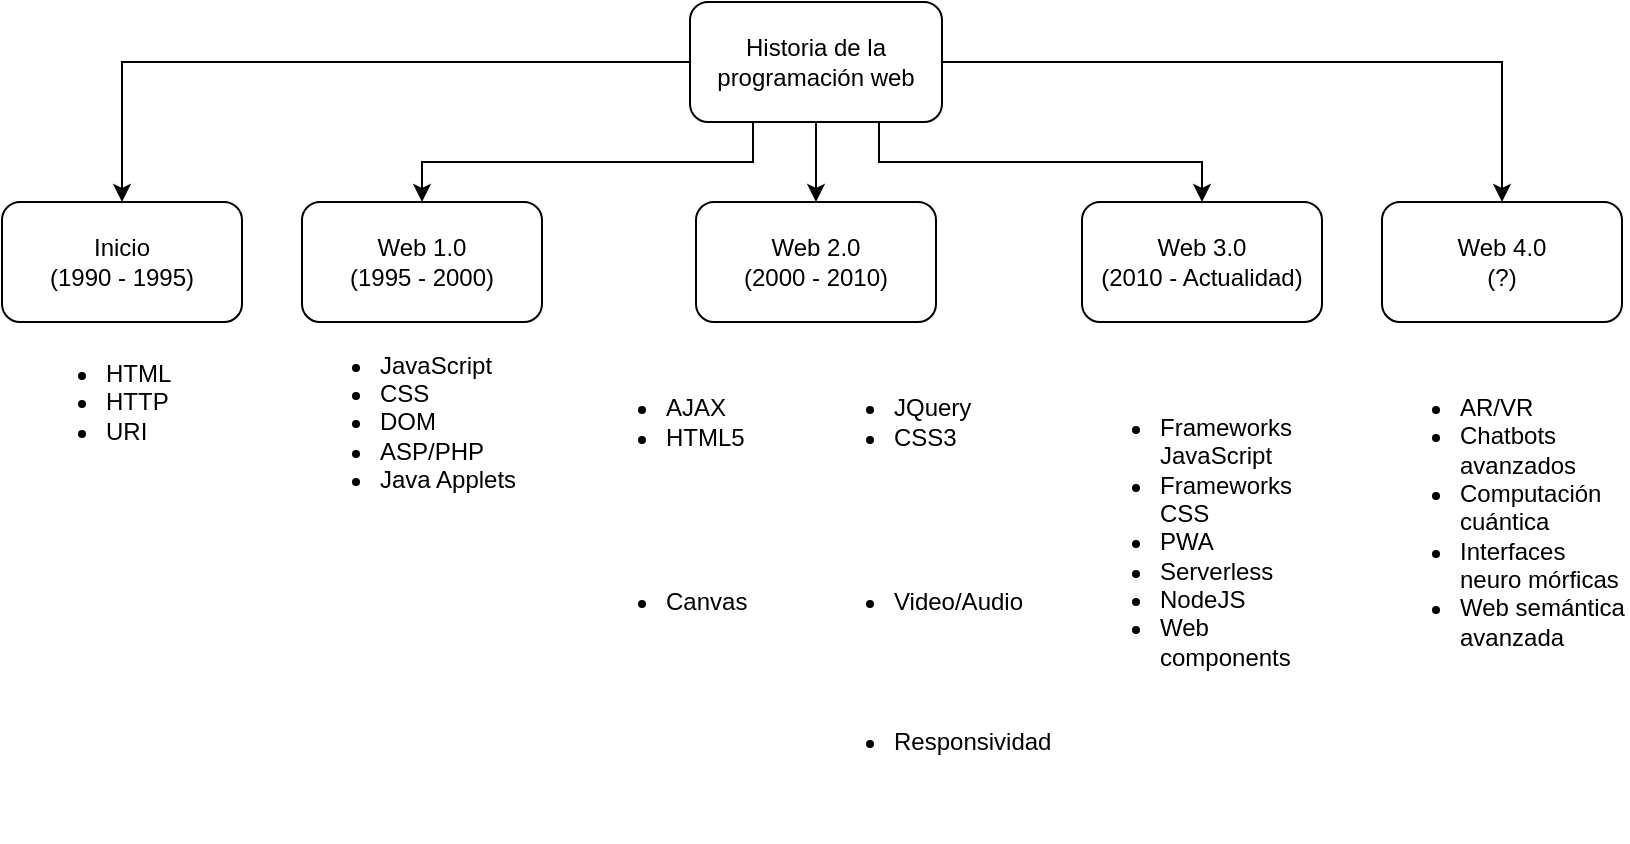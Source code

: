 <mxfile version="24.7.7">
  <diagram name="Página-1" id="b79n4o2Mlysv-lW6DRN9">
    <mxGraphModel dx="1114" dy="592" grid="1" gridSize="10" guides="1" tooltips="1" connect="1" arrows="1" fold="1" page="1" pageScale="1" pageWidth="827" pageHeight="1169" math="0" shadow="0">
      <root>
        <mxCell id="0" />
        <mxCell id="1" parent="0" />
        <mxCell id="5XCtEraBDmULEzYDBeP--3" style="edgeStyle=orthogonalEdgeStyle;rounded=0;orthogonalLoop=1;jettySize=auto;html=1;exitX=0;exitY=0.5;exitDx=0;exitDy=0;" edge="1" parent="1" source="5XCtEraBDmULEzYDBeP--1" target="5XCtEraBDmULEzYDBeP--2">
          <mxGeometry relative="1" as="geometry" />
        </mxCell>
        <mxCell id="5XCtEraBDmULEzYDBeP--5" style="edgeStyle=orthogonalEdgeStyle;rounded=0;orthogonalLoop=1;jettySize=auto;html=1;exitX=0.25;exitY=1;exitDx=0;exitDy=0;entryX=0.5;entryY=0;entryDx=0;entryDy=0;" edge="1" parent="1" source="5XCtEraBDmULEzYDBeP--1" target="5XCtEraBDmULEzYDBeP--4">
          <mxGeometry relative="1" as="geometry">
            <Array as="points">
              <mxPoint x="384" y="90" />
              <mxPoint x="294" y="90" />
            </Array>
          </mxGeometry>
        </mxCell>
        <mxCell id="5XCtEraBDmULEzYDBeP--9" style="edgeStyle=orthogonalEdgeStyle;rounded=0;orthogonalLoop=1;jettySize=auto;html=1;entryX=0.5;entryY=0;entryDx=0;entryDy=0;exitX=0.5;exitY=1;exitDx=0;exitDy=0;" edge="1" parent="1" source="5XCtEraBDmULEzYDBeP--1" target="5XCtEraBDmULEzYDBeP--8">
          <mxGeometry relative="1" as="geometry" />
        </mxCell>
        <mxCell id="5XCtEraBDmULEzYDBeP--11" style="edgeStyle=orthogonalEdgeStyle;rounded=0;orthogonalLoop=1;jettySize=auto;html=1;exitX=0.75;exitY=1;exitDx=0;exitDy=0;" edge="1" parent="1" source="5XCtEraBDmULEzYDBeP--1" target="5XCtEraBDmULEzYDBeP--10">
          <mxGeometry relative="1" as="geometry" />
        </mxCell>
        <mxCell id="5XCtEraBDmULEzYDBeP--18" style="edgeStyle=orthogonalEdgeStyle;rounded=0;orthogonalLoop=1;jettySize=auto;html=1;entryX=0.5;entryY=0;entryDx=0;entryDy=0;" edge="1" parent="1" source="5XCtEraBDmULEzYDBeP--1" target="5XCtEraBDmULEzYDBeP--19">
          <mxGeometry relative="1" as="geometry">
            <mxPoint x="760" y="100" as="targetPoint" />
          </mxGeometry>
        </mxCell>
        <mxCell id="5XCtEraBDmULEzYDBeP--1" value="Historia de la programación web" style="rounded=1;whiteSpace=wrap;html=1;" vertex="1" parent="1">
          <mxGeometry x="354" y="10" width="126" height="60" as="geometry" />
        </mxCell>
        <mxCell id="5XCtEraBDmULEzYDBeP--2" value="Inicio&lt;div&gt;(1990 - 1995)&lt;/div&gt;" style="rounded=1;whiteSpace=wrap;html=1;" vertex="1" parent="1">
          <mxGeometry x="10" y="110" width="120" height="60" as="geometry" />
        </mxCell>
        <mxCell id="5XCtEraBDmULEzYDBeP--4" value="Web 1.0&lt;div&gt;(1995 - 2000)&lt;/div&gt;" style="rounded=1;whiteSpace=wrap;html=1;" vertex="1" parent="1">
          <mxGeometry x="160" y="110" width="120" height="60" as="geometry" />
        </mxCell>
        <mxCell id="5XCtEraBDmULEzYDBeP--6" value="&lt;ul&gt;&lt;li&gt;HTML&lt;/li&gt;&lt;li&gt;HTTP&lt;/li&gt;&lt;li&gt;URI&lt;/li&gt;&lt;/ul&gt;" style="text;strokeColor=none;fillColor=none;html=1;whiteSpace=wrap;verticalAlign=middle;overflow=hidden;" vertex="1" parent="1">
          <mxGeometry x="20" y="170" width="100" height="80" as="geometry" />
        </mxCell>
        <mxCell id="5XCtEraBDmULEzYDBeP--7" value="&lt;ul&gt;&lt;li&gt;JavaScript&lt;/li&gt;&lt;li&gt;CSS&lt;/li&gt;&lt;li&gt;DOM&lt;/li&gt;&lt;li&gt;ASP/PHP&lt;/li&gt;&lt;li&gt;Java Applets&lt;/li&gt;&lt;/ul&gt;" style="text;strokeColor=none;fillColor=none;html=1;whiteSpace=wrap;verticalAlign=middle;overflow=hidden;" vertex="1" parent="1">
          <mxGeometry x="157" y="170" width="126" height="100" as="geometry" />
        </mxCell>
        <mxCell id="5XCtEraBDmULEzYDBeP--8" value="Web 2.0&lt;div&gt;(2000 - 2010)&lt;/div&gt;" style="rounded=1;whiteSpace=wrap;html=1;" vertex="1" parent="1">
          <mxGeometry x="357" y="110" width="120" height="60" as="geometry" />
        </mxCell>
        <mxCell id="5XCtEraBDmULEzYDBeP--10" value="Web 3.0&lt;div&gt;(2010 - Actualidad)&lt;/div&gt;" style="rounded=1;whiteSpace=wrap;html=1;" vertex="1" parent="1">
          <mxGeometry x="550" y="110" width="120" height="60" as="geometry" />
        </mxCell>
        <mxCell id="5XCtEraBDmULEzYDBeP--12" value="&lt;ul&gt;&lt;li&gt;AJAX&lt;/li&gt;&lt;li&gt;HTML5&lt;/li&gt;&lt;/ul&gt;" style="text;strokeColor=none;fillColor=none;html=1;whiteSpace=wrap;verticalAlign=middle;overflow=hidden;" vertex="1" parent="1">
          <mxGeometry x="300" y="170" width="126" height="100" as="geometry" />
        </mxCell>
        <mxCell id="5XCtEraBDmULEzYDBeP--13" value="&lt;ul&gt;&lt;li&gt;Frameworks JavaScript&lt;/li&gt;&lt;li&gt;Frameworks CSS&lt;/li&gt;&lt;li&gt;PWA&lt;/li&gt;&lt;li&gt;Serverless&lt;/li&gt;&lt;li&gt;NodeJS&lt;/li&gt;&lt;li&gt;Web components&lt;/li&gt;&lt;/ul&gt;" style="text;strokeColor=none;fillColor=none;html=1;whiteSpace=wrap;verticalAlign=middle;overflow=hidden;" vertex="1" parent="1">
          <mxGeometry x="547" y="180" width="126" height="200" as="geometry" />
        </mxCell>
        <mxCell id="5XCtEraBDmULEzYDBeP--14" value="&lt;ul&gt;&lt;li&gt;JQuery&lt;/li&gt;&lt;li&gt;CSS3&lt;/li&gt;&lt;/ul&gt;" style="text;strokeColor=none;fillColor=none;html=1;whiteSpace=wrap;verticalAlign=middle;overflow=hidden;" vertex="1" parent="1">
          <mxGeometry x="414" y="170" width="126" height="100" as="geometry" />
        </mxCell>
        <mxCell id="5XCtEraBDmULEzYDBeP--15" value="&lt;ul&gt;&lt;li&gt;Canvas&lt;/li&gt;&lt;/ul&gt;" style="text;strokeColor=none;fillColor=none;html=1;whiteSpace=wrap;verticalAlign=middle;overflow=hidden;" vertex="1" parent="1">
          <mxGeometry x="300" y="260" width="126" height="100" as="geometry" />
        </mxCell>
        <mxCell id="5XCtEraBDmULEzYDBeP--16" value="&lt;ul&gt;&lt;li&gt;Video/Audio&lt;/li&gt;&lt;/ul&gt;" style="text;strokeColor=none;fillColor=none;html=1;whiteSpace=wrap;verticalAlign=middle;overflow=hidden;" vertex="1" parent="1">
          <mxGeometry x="414" y="260" width="126" height="100" as="geometry" />
        </mxCell>
        <mxCell id="5XCtEraBDmULEzYDBeP--17" value="&lt;ul&gt;&lt;li&gt;Responsividad&lt;/li&gt;&lt;/ul&gt;" style="text;strokeColor=none;fillColor=none;html=1;whiteSpace=wrap;verticalAlign=middle;overflow=hidden;" vertex="1" parent="1">
          <mxGeometry x="414" y="330" width="126" height="100" as="geometry" />
        </mxCell>
        <mxCell id="5XCtEraBDmULEzYDBeP--19" value="Web 4.0&lt;div&gt;(?)&lt;/div&gt;" style="rounded=1;whiteSpace=wrap;html=1;" vertex="1" parent="1">
          <mxGeometry x="700" y="110" width="120" height="60" as="geometry" />
        </mxCell>
        <mxCell id="5XCtEraBDmULEzYDBeP--20" value="&lt;ul&gt;&lt;li&gt;AR/VR&lt;/li&gt;&lt;li&gt;Chatbots avanzados&lt;/li&gt;&lt;li&gt;Computación cuántica&lt;/li&gt;&lt;li&gt;Interfaces neuro mórficas&lt;/li&gt;&lt;li&gt;Web semántica avanzada&lt;/li&gt;&lt;/ul&gt;" style="text;strokeColor=none;fillColor=none;html=1;whiteSpace=wrap;verticalAlign=middle;overflow=hidden;" vertex="1" parent="1">
          <mxGeometry x="697" y="170" width="126" height="200" as="geometry" />
        </mxCell>
      </root>
    </mxGraphModel>
  </diagram>
</mxfile>
